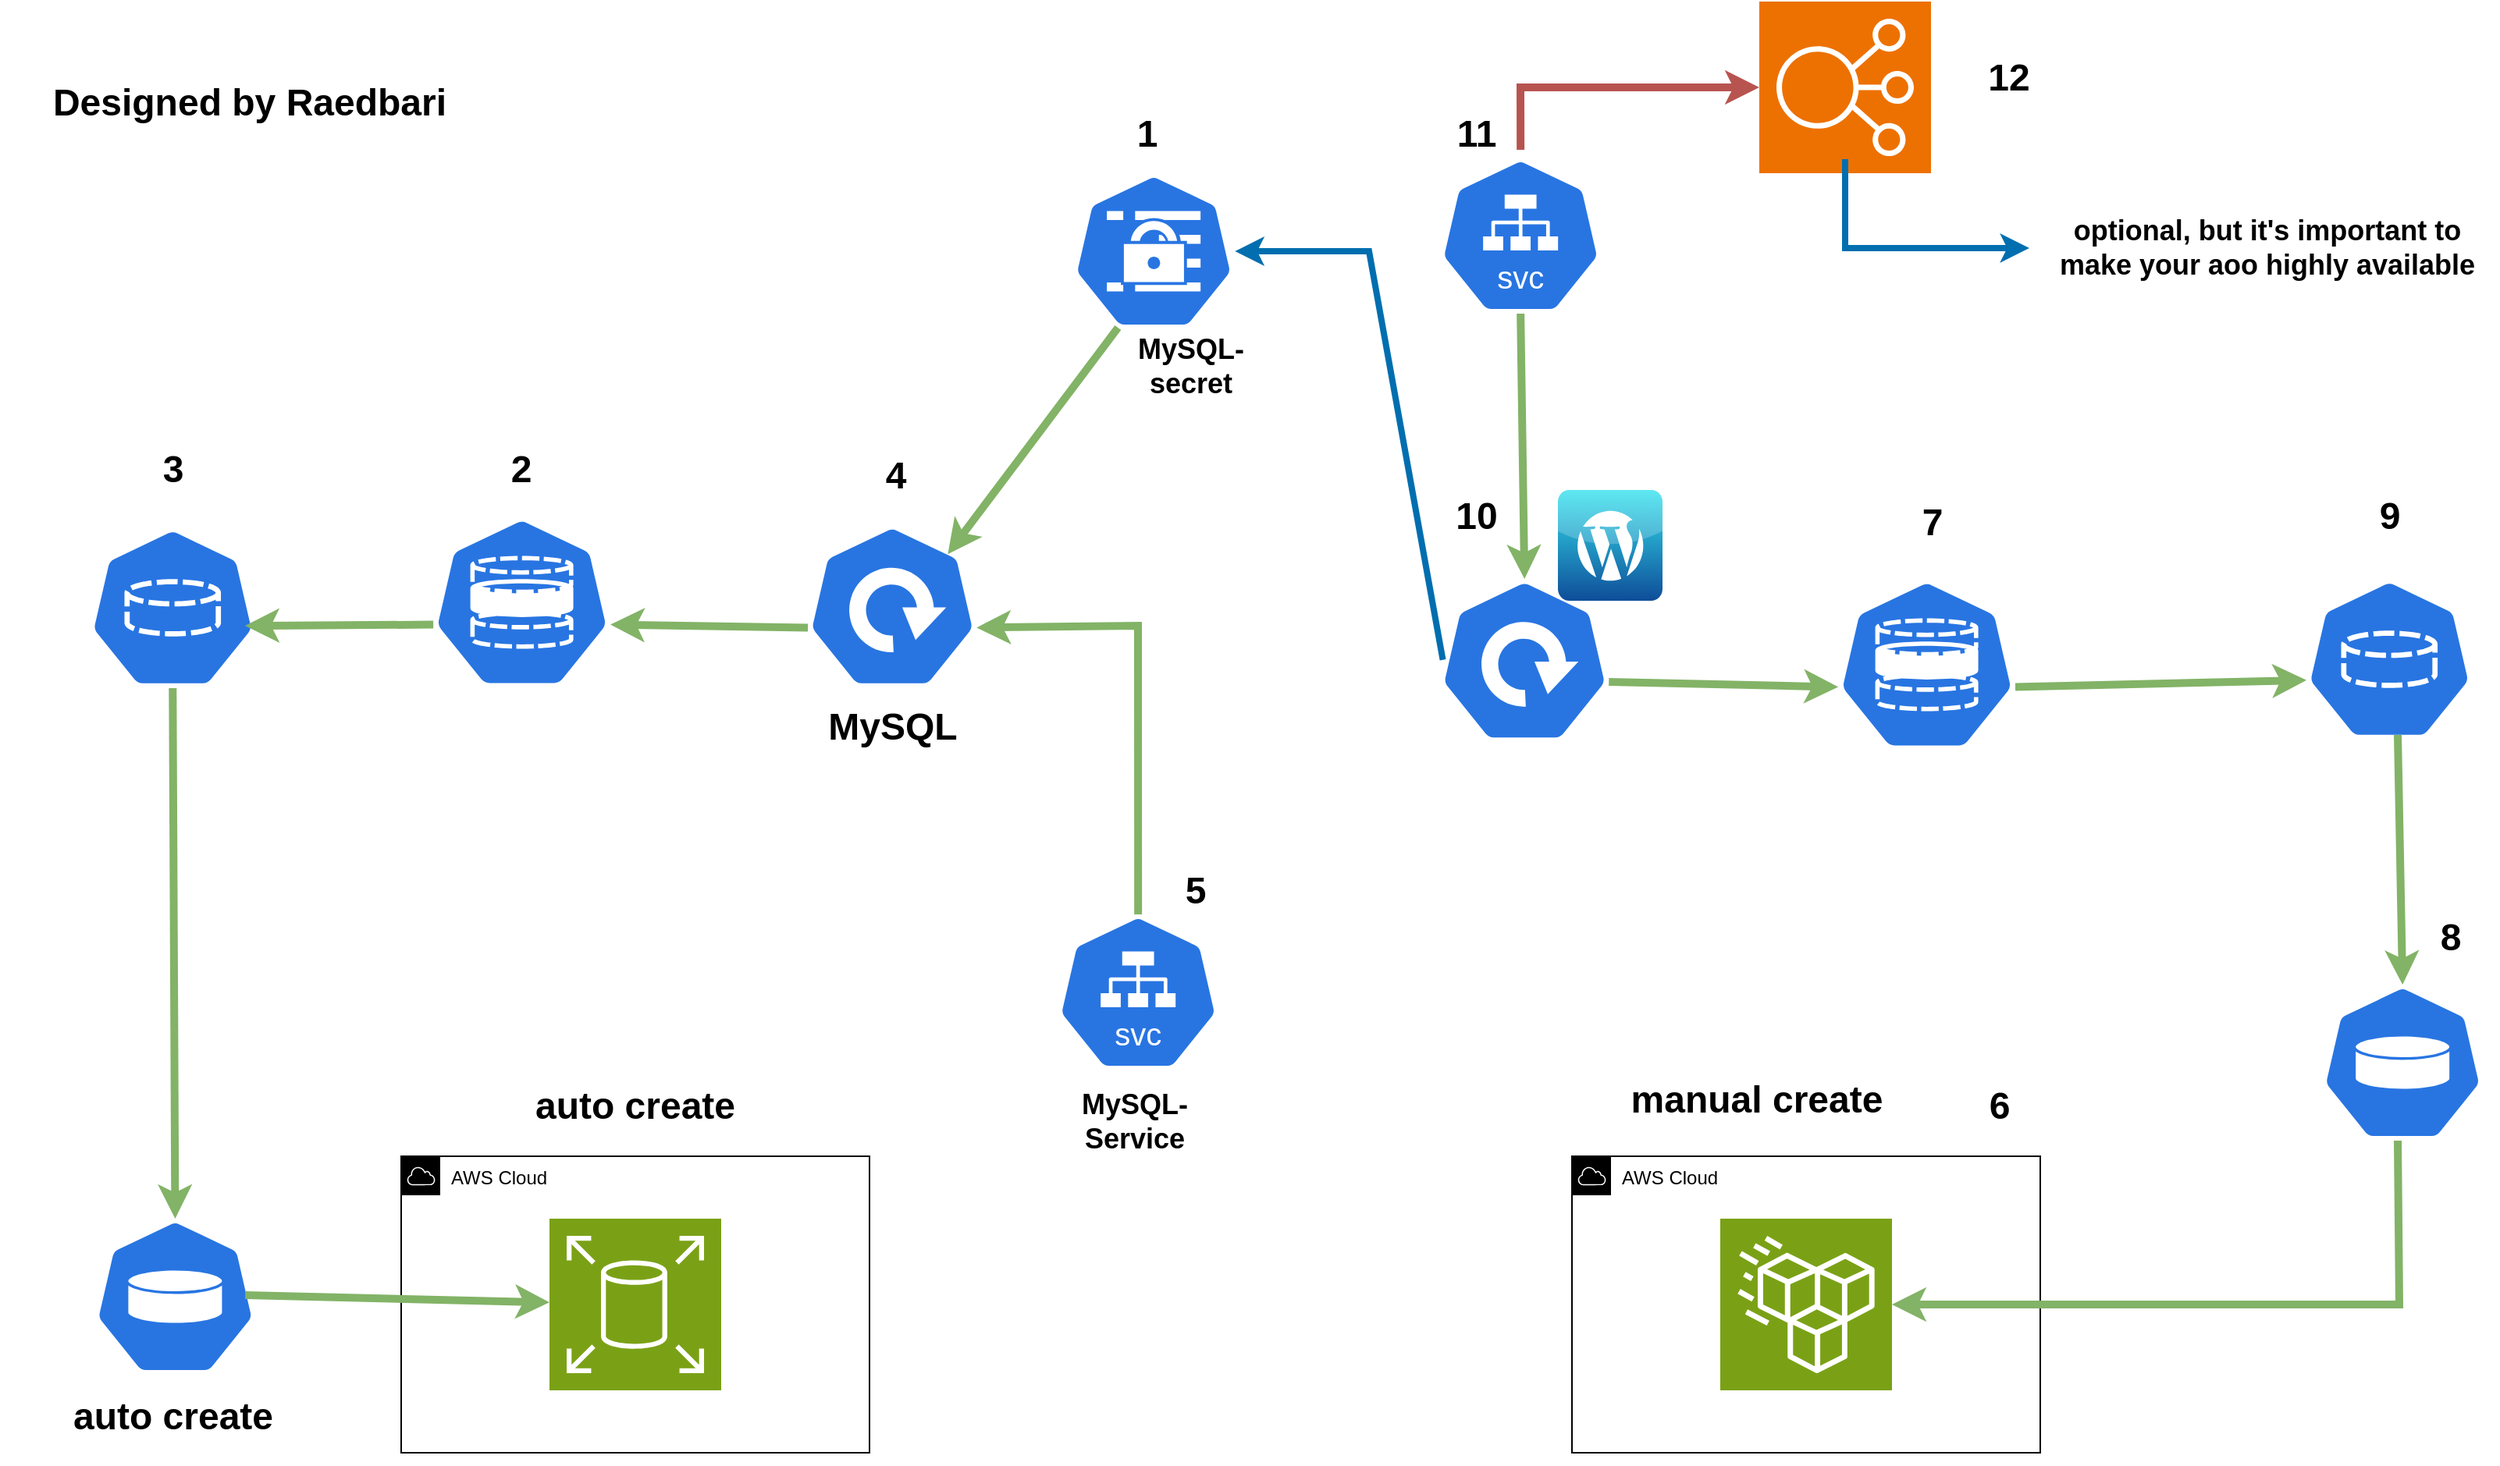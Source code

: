 <mxfile version="26.2.15">
  <diagram name="Page-1" id="SlouqHz9t57tUBAIp2SI">
    <mxGraphModel dx="2864" dy="1201" grid="0" gridSize="10" guides="1" tooltips="1" connect="1" arrows="1" fold="1" page="1" pageScale="1" pageWidth="827" pageHeight="1169" background="none" math="0" shadow="0">
      <root>
        <mxCell id="0" />
        <mxCell id="1" parent="0" />
        <mxCell id="y2m0b5eIsB9NYbV54bI8-1" value="" style="aspect=fixed;sketch=0;html=1;dashed=0;whitespace=wrap;verticalLabelPosition=bottom;verticalAlign=top;fillColor=#2875E2;strokeColor=#ffffff;points=[[0.005,0.63,0],[0.1,0.2,0],[0.9,0.2,0],[0.5,0,0],[0.995,0.63,0],[0.72,0.99,0],[0.5,1,0],[0.28,0.99,0]];shape=mxgraph.kubernetes.icon2;prIcon=secret" parent="1" vertex="1">
          <mxGeometry x="680" y="110" width="104.16" height="100" as="geometry" />
        </mxCell>
        <mxCell id="y2m0b5eIsB9NYbV54bI8-2" value="" style="aspect=fixed;sketch=0;html=1;dashed=0;whitespace=wrap;verticalLabelPosition=bottom;verticalAlign=top;fillColor=#2875E2;strokeColor=#ffffff;points=[[0.005,0.63,0],[0.1,0.2,0],[0.9,0.2,0],[0.5,0,0],[0.995,0.63,0],[0.72,0.99,0],[0.5,1,0],[0.28,0.99,0]];shape=mxgraph.kubernetes.icon2;prIcon=pv" parent="1" vertex="1">
          <mxGeometry x="53.12" y="780" width="104.17" height="100" as="geometry" />
        </mxCell>
        <mxCell id="y2m0b5eIsB9NYbV54bI8-3" value="" style="aspect=fixed;sketch=0;html=1;dashed=0;whitespace=wrap;verticalLabelPosition=bottom;verticalAlign=top;fillColor=#2875E2;strokeColor=#ffffff;points=[[0.005,0.63,0],[0.1,0.2,0],[0.9,0.2,0],[0.5,0,0],[0.995,0.63,0],[0.72,0.99,0],[0.5,1,0],[0.28,0.99,0]];shape=mxgraph.kubernetes.icon2;prIcon=pvc" parent="1" vertex="1">
          <mxGeometry x="50" y="337" width="107.29" height="103" as="geometry" />
        </mxCell>
        <mxCell id="y2m0b5eIsB9NYbV54bI8-5" value="" style="aspect=fixed;sketch=0;html=1;dashed=0;whitespace=wrap;verticalLabelPosition=bottom;verticalAlign=top;fillColor=#2875E2;strokeColor=#ffffff;points=[[0.005,0.63,0],[0.1,0.2,0],[0.9,0.2,0],[0.5,0,0],[0.995,0.63,0],[0.72,0.99,0],[0.5,1,0],[0.28,0.99,0]];shape=mxgraph.kubernetes.icon2;prIcon=deploy" parent="1" vertex="1">
          <mxGeometry x="510" y="335.2" width="109.17" height="104.8" as="geometry" />
        </mxCell>
        <mxCell id="y2m0b5eIsB9NYbV54bI8-6" value="" style="aspect=fixed;sketch=0;html=1;dashed=0;whitespace=wrap;verticalLabelPosition=bottom;verticalAlign=top;fillColor=#2875E2;strokeColor=#ffffff;points=[[0.005,0.63,0],[0.1,0.2,0],[0.9,0.2,0],[0.5,0,0],[0.995,0.63,0],[0.72,0.99,0],[0.5,1,0],[0.28,0.99,0]];shape=mxgraph.kubernetes.icon2;kubernetesLabel=1;prIcon=svc" parent="1" vertex="1">
          <mxGeometry x="670" y="585" width="104.17" height="100" as="geometry" />
        </mxCell>
        <mxCell id="y2m0b5eIsB9NYbV54bI8-7" value="" style="aspect=fixed;sketch=0;html=1;dashed=0;whitespace=wrap;verticalLabelPosition=bottom;verticalAlign=top;fillColor=#2875E2;strokeColor=#ffffff;points=[[0.005,0.63,0],[0.1,0.2,0],[0.9,0.2,0],[0.5,0,0],[0.995,0.63,0],[0.72,0.99,0],[0.5,1,0],[0.28,0.99,0]];shape=mxgraph.kubernetes.icon2;prIcon=sc" parent="1" vertex="1">
          <mxGeometry x="270" y="330.0" width="114.58" height="110" as="geometry" />
        </mxCell>
        <mxCell id="y2m0b5eIsB9NYbV54bI8-9" value="" style="aspect=fixed;sketch=0;html=1;dashed=0;whitespace=wrap;verticalLabelPosition=bottom;verticalAlign=top;fillColor=#2875E2;strokeColor=#ffffff;points=[[0.005,0.63,0],[0.1,0.2,0],[0.9,0.2,0],[0.5,0,0],[0.995,0.63,0],[0.72,0.99,0],[0.5,1,0],[0.28,0.99,0]];shape=mxgraph.kubernetes.icon2;prIcon=sc" parent="1" vertex="1">
          <mxGeometry x="1170" y="370" width="114.58" height="110" as="geometry" />
        </mxCell>
        <mxCell id="y2m0b5eIsB9NYbV54bI8-11" value="" style="endArrow=classic;html=1;rounded=0;entryX=0.826;entryY=0.18;entryDx=0;entryDy=0;entryPerimeter=0;exitX=0.28;exitY=0.99;exitDx=0;exitDy=0;exitPerimeter=0;fillColor=#d5e8d4;strokeColor=#82b366;strokeWidth=5;gradientColor=#97d077;" parent="1" source="y2m0b5eIsB9NYbV54bI8-1" target="y2m0b5eIsB9NYbV54bI8-5" edge="1">
          <mxGeometry width="50" height="50" relative="1" as="geometry">
            <mxPoint x="670" y="270" as="sourcePoint" />
            <mxPoint x="730" y="210" as="targetPoint" />
            <Array as="points" />
          </mxGeometry>
        </mxCell>
        <mxCell id="y2m0b5eIsB9NYbV54bI8-12" value="" style="endArrow=classic;html=1;rounded=0;entryX=0.932;entryY=0.612;entryDx=0;entryDy=0;entryPerimeter=0;exitX=0.005;exitY=0.63;exitDx=0;exitDy=0;exitPerimeter=0;fillColor=#d5e8d4;strokeColor=#82b366;strokeWidth=5;gradientColor=#97d077;" parent="1" source="y2m0b5eIsB9NYbV54bI8-7" target="y2m0b5eIsB9NYbV54bI8-3" edge="1">
          <mxGeometry width="50" height="50" relative="1" as="geometry">
            <mxPoint x="210" y="450" as="sourcePoint" />
            <mxPoint x="260" y="400" as="targetPoint" />
          </mxGeometry>
        </mxCell>
        <mxCell id="y2m0b5eIsB9NYbV54bI8-13" value="" style="endArrow=classic;html=1;rounded=0;exitX=0.005;exitY=0.63;exitDx=0;exitDy=0;exitPerimeter=0;entryX=0.995;entryY=0.63;entryDx=0;entryDy=0;entryPerimeter=0;fillColor=#d5e8d4;strokeColor=#82b366;strokeWidth=5;gradientColor=#97d077;" parent="1" source="y2m0b5eIsB9NYbV54bI8-5" target="y2m0b5eIsB9NYbV54bI8-7" edge="1">
          <mxGeometry width="50" height="50" relative="1" as="geometry">
            <mxPoint x="450" y="430" as="sourcePoint" />
            <mxPoint x="384" y="399" as="targetPoint" />
          </mxGeometry>
        </mxCell>
        <mxCell id="y2m0b5eIsB9NYbV54bI8-22" value="" style="endArrow=classic;html=1;rounded=0;entryX=0.5;entryY=0;entryDx=0;entryDy=0;entryPerimeter=0;exitX=0.5;exitY=1;exitDx=0;exitDy=0;exitPerimeter=0;fillColor=#d5e8d4;strokeColor=#82b366;strokeWidth=5;gradientColor=#97d077;" parent="1" source="y2m0b5eIsB9NYbV54bI8-3" target="y2m0b5eIsB9NYbV54bI8-2" edge="1">
          <mxGeometry width="50" height="50" relative="1" as="geometry">
            <mxPoint x="53.12" y="560" as="sourcePoint" />
            <mxPoint x="183.12" y="490" as="targetPoint" />
            <Array as="points" />
          </mxGeometry>
        </mxCell>
        <mxCell id="y2m0b5eIsB9NYbV54bI8-23" value="" style="endArrow=classic;html=1;rounded=0;exitX=0.5;exitY=0;exitDx=0;exitDy=0;exitPerimeter=0;entryX=0.995;entryY=0.63;entryDx=0;entryDy=0;entryPerimeter=0;fillColor=#d5e8d4;strokeColor=#82b366;strokeWidth=5;gradientColor=#97d077;" parent="1" source="y2m0b5eIsB9NYbV54bI8-6" target="y2m0b5eIsB9NYbV54bI8-5" edge="1">
          <mxGeometry width="50" height="50" relative="1" as="geometry">
            <mxPoint x="700" y="480" as="sourcePoint" />
            <mxPoint x="722" y="390" as="targetPoint" />
            <Array as="points">
              <mxPoint x="722" y="400" />
            </Array>
          </mxGeometry>
        </mxCell>
        <mxCell id="y2m0b5eIsB9NYbV54bI8-24" value="" style="aspect=fixed;sketch=0;html=1;dashed=0;whitespace=wrap;verticalLabelPosition=bottom;verticalAlign=top;fillColor=#2875E2;strokeColor=#ffffff;points=[[0.005,0.63,0],[0.1,0.2,0],[0.9,0.2,0],[0.5,0,0],[0.995,0.63,0],[0.72,0.99,0],[0.5,1,0],[0.28,0.99,0]];shape=mxgraph.kubernetes.icon2;kubernetesLabel=1;prIcon=svc" parent="1" vertex="1">
          <mxGeometry x="915" y="100" width="104.17" height="100" as="geometry" />
        </mxCell>
        <mxCell id="y2m0b5eIsB9NYbV54bI8-25" value="" style="aspect=fixed;sketch=0;html=1;dashed=0;whitespace=wrap;verticalLabelPosition=bottom;verticalAlign=top;fillColor=#2875E2;strokeColor=#ffffff;points=[[0.005,0.63,0],[0.1,0.2,0],[0.9,0.2,0],[0.5,0,0],[0.995,0.63,0],[0.72,0.99,0],[0.5,1,0],[0.28,0.99,0]];shape=mxgraph.kubernetes.icon2;prIcon=pv" parent="1" vertex="1">
          <mxGeometry x="1480" y="630" width="104.17" height="100" as="geometry" />
        </mxCell>
        <mxCell id="y2m0b5eIsB9NYbV54bI8-26" value="" style="aspect=fixed;sketch=0;html=1;dashed=0;whitespace=wrap;verticalLabelPosition=bottom;verticalAlign=top;fillColor=#2875E2;strokeColor=#ffffff;points=[[0.005,0.63,0],[0.1,0.2,0],[0.9,0.2,0],[0.5,0,0],[0.995,0.63,0],[0.72,0.99,0],[0.5,1,0],[0.28,0.99,0]];shape=mxgraph.kubernetes.icon2;prIcon=pvc" parent="1" vertex="1">
          <mxGeometry x="1470" y="370" width="107.29" height="103" as="geometry" />
        </mxCell>
        <mxCell id="y2m0b5eIsB9NYbV54bI8-27" value="" style="aspect=fixed;sketch=0;html=1;dashed=0;whitespace=wrap;verticalLabelPosition=bottom;verticalAlign=top;fillColor=#2875E2;strokeColor=#ffffff;points=[[0.005,0.63,0],[0.1,0.2,0],[0.9,0.2,0],[0.5,0,0],[0.995,0.63,0],[0.72,0.99,0],[0.5,1,0],[0.28,0.99,0]];shape=mxgraph.kubernetes.icon2;prIcon=deploy" parent="1" vertex="1">
          <mxGeometry x="915" y="370" width="109.17" height="104.8" as="geometry" />
        </mxCell>
        <mxCell id="y2m0b5eIsB9NYbV54bI8-29" value="AWS Cloud" style="points=[[0,0],[0.25,0],[0.5,0],[0.75,0],[1,0],[1,0.25],[1,0.5],[1,0.75],[1,1],[0.75,1],[0.5,1],[0.25,1],[0,1],[0,0.75],[0,0.5],[0,0.25]];outlineConnect=0;html=1;whiteSpace=wrap;fontSize=12;fontStyle=0;container=1;pointerEvents=0;collapsible=0;recursiveResize=0;shape=mxgraph.aws4.group;grIcon=mxgraph.aws4.group_aws_cloud;verticalAlign=top;align=left;spacingLeft=30;dashed=0;" parent="1" vertex="1">
          <mxGeometry x="1000" y="740" width="300" height="190" as="geometry" />
        </mxCell>
        <mxCell id="y2m0b5eIsB9NYbV54bI8-28" value="" style="sketch=0;points=[[0,0,0],[0.25,0,0],[0.5,0,0],[0.75,0,0],[1,0,0],[0,1,0],[0.25,1,0],[0.5,1,0],[0.75,1,0],[1,1,0],[0,0.25,0],[0,0.5,0],[0,0.75,0],[1,0.25,0],[1,0.5,0],[1,0.75,0]];outlineConnect=0;fontColor=#232F3E;fillColor=#7AA116;strokeColor=#ffffff;dashed=0;verticalLabelPosition=bottom;verticalAlign=top;align=center;html=1;fontSize=12;fontStyle=0;aspect=fixed;shape=mxgraph.aws4.resourceIcon;resIcon=mxgraph.aws4.efs_standard;" parent="y2m0b5eIsB9NYbV54bI8-29" vertex="1">
          <mxGeometry x="95" y="40" width="110" height="110" as="geometry" />
        </mxCell>
        <mxCell id="y2m0b5eIsB9NYbV54bI8-30" value="AWS Cloud" style="points=[[0,0],[0.25,0],[0.5,0],[0.75,0],[1,0],[1,0.25],[1,0.5],[1,0.75],[1,1],[0.75,1],[0.5,1],[0.25,1],[0,1],[0,0.75],[0,0.5],[0,0.25]];outlineConnect=0;html=1;whiteSpace=wrap;fontSize=12;fontStyle=0;container=1;pointerEvents=0;collapsible=0;recursiveResize=0;shape=mxgraph.aws4.group;grIcon=mxgraph.aws4.group_aws_cloud;verticalAlign=top;align=left;spacingLeft=30;dashed=0;" parent="1" vertex="1">
          <mxGeometry x="250.0" y="740" width="300" height="190" as="geometry" />
        </mxCell>
        <mxCell id="y2m0b5eIsB9NYbV54bI8-32" value="" style="sketch=0;points=[[0,0,0],[0.25,0,0],[0.5,0,0],[0.75,0,0],[1,0,0],[0,1,0],[0.25,1,0],[0.5,1,0],[0.75,1,0],[1,1,0],[0,0.25,0],[0,0.5,0],[0,0.75,0],[1,0.25,0],[1,0.5,0],[1,0.75,0]];outlineConnect=0;fontColor=#232F3E;fillColor=#7AA116;strokeColor=#ffffff;dashed=0;verticalLabelPosition=bottom;verticalAlign=top;align=center;html=1;fontSize=12;fontStyle=0;aspect=fixed;shape=mxgraph.aws4.resourceIcon;resIcon=mxgraph.aws4.elastic_block_store;" parent="y2m0b5eIsB9NYbV54bI8-30" vertex="1">
          <mxGeometry x="95.0" y="40" width="110" height="110" as="geometry" />
        </mxCell>
        <mxCell id="y2m0b5eIsB9NYbV54bI8-10" value="" style="endArrow=classic;html=1;rounded=0;fillColor=#d5e8d4;strokeColor=#82b366;strokeWidth=5;gradientColor=#97d077;exitX=0.931;exitY=0.49;exitDx=0;exitDy=0;exitPerimeter=0;" parent="1" source="y2m0b5eIsB9NYbV54bI8-2" target="y2m0b5eIsB9NYbV54bI8-32" edge="1">
          <mxGeometry width="50" height="50" relative="1" as="geometry">
            <mxPoint x="160.0" y="764.29" as="sourcePoint" />
            <mxPoint x="270" y="764" as="targetPoint" />
          </mxGeometry>
        </mxCell>
        <mxCell id="y2m0b5eIsB9NYbV54bI8-35" value="" style="endArrow=classic;html=1;rounded=0;entryX=1;entryY=0.5;entryDx=0;entryDy=0;entryPerimeter=0;exitX=0.28;exitY=0.99;exitDx=0;exitDy=0;exitPerimeter=0;fillColor=#d5e8d4;strokeColor=#82b366;strokeWidth=5;gradientColor=#97d077;" parent="1" target="y2m0b5eIsB9NYbV54bI8-28" edge="1">
          <mxGeometry width="50" height="50" relative="1" as="geometry">
            <mxPoint x="1529" y="730" as="sourcePoint" />
            <mxPoint x="1390" y="885" as="targetPoint" />
            <Array as="points">
              <mxPoint x="1530" y="835" />
            </Array>
          </mxGeometry>
        </mxCell>
        <mxCell id="y2m0b5eIsB9NYbV54bI8-36" value="" style="endArrow=classic;html=1;rounded=0;entryX=0.5;entryY=0;entryDx=0;entryDy=0;entryPerimeter=0;exitX=0.28;exitY=0.99;exitDx=0;exitDy=0;exitPerimeter=0;fillColor=#d5e8d4;strokeColor=#82b366;strokeWidth=5;gradientColor=#97d077;" parent="1" target="y2m0b5eIsB9NYbV54bI8-25" edge="1">
          <mxGeometry width="50" height="50" relative="1" as="geometry">
            <mxPoint x="1529" y="470" as="sourcePoint" />
            <mxPoint x="1390" y="625" as="targetPoint" />
            <Array as="points" />
          </mxGeometry>
        </mxCell>
        <mxCell id="y2m0b5eIsB9NYbV54bI8-37" value="" style="endArrow=classic;html=1;rounded=0;exitX=0.995;exitY=0.63;exitDx=0;exitDy=0;exitPerimeter=0;fillColor=#d5e8d4;strokeColor=#82b366;strokeWidth=5;gradientColor=#97d077;entryX=0.005;entryY=0.63;entryDx=0;entryDy=0;entryPerimeter=0;" parent="1" source="y2m0b5eIsB9NYbV54bI8-9" target="y2m0b5eIsB9NYbV54bI8-26" edge="1">
          <mxGeometry width="50" height="50" relative="1" as="geometry">
            <mxPoint x="1480" y="430" as="sourcePoint" />
            <mxPoint x="1470" y="425" as="targetPoint" />
            <Array as="points" />
          </mxGeometry>
        </mxCell>
        <mxCell id="y2m0b5eIsB9NYbV54bI8-38" value="" style="endArrow=classic;html=1;rounded=0;exitX=0.995;exitY=0.63;exitDx=0;exitDy=0;exitPerimeter=0;fillColor=#d5e8d4;strokeColor=#82b366;strokeWidth=5;gradientColor=#97d077;entryX=0.005;entryY=0.63;entryDx=0;entryDy=0;entryPerimeter=0;" parent="1" source="y2m0b5eIsB9NYbV54bI8-27" target="y2m0b5eIsB9NYbV54bI8-9" edge="1">
          <mxGeometry width="50" height="50" relative="1" as="geometry">
            <mxPoint x="1010" y="440" as="sourcePoint" />
            <mxPoint x="1140" y="440" as="targetPoint" />
            <Array as="points" />
          </mxGeometry>
        </mxCell>
        <mxCell id="y2m0b5eIsB9NYbV54bI8-39" value="" style="endArrow=classic;html=1;rounded=0;fillColor=#d5e8d4;strokeColor=#82b366;strokeWidth=5;gradientColor=#97d077;entryX=0.5;entryY=0;entryDx=0;entryDy=0;entryPerimeter=0;exitX=0.5;exitY=1;exitDx=0;exitDy=0;exitPerimeter=0;" parent="1" source="y2m0b5eIsB9NYbV54bI8-24" target="y2m0b5eIsB9NYbV54bI8-27" edge="1">
          <mxGeometry width="50" height="50" relative="1" as="geometry">
            <mxPoint x="970" y="210" as="sourcePoint" />
            <mxPoint x="1157" y="200" as="targetPoint" />
            <Array as="points" />
          </mxGeometry>
        </mxCell>
        <mxCell id="y2m0b5eIsB9NYbV54bI8-40" value="" style="sketch=0;points=[[0,0,0],[0.25,0,0],[0.5,0,0],[0.75,0,0],[1,0,0],[0,1,0],[0.25,1,0],[0.5,1,0],[0.75,1,0],[1,1,0],[0,0.25,0],[0,0.5,0],[0,0.75,0],[1,0.25,0],[1,0.5,0],[1,0.75,0]];outlineConnect=0;fontColor=#232F3E;fillColor=#ED7100;strokeColor=#ffffff;dashed=0;verticalLabelPosition=bottom;verticalAlign=top;align=center;html=1;fontSize=12;fontStyle=0;aspect=fixed;shape=mxgraph.aws4.resourceIcon;resIcon=mxgraph.aws4.elastic_load_balancing;" parent="1" vertex="1">
          <mxGeometry x="1120" width="110" height="110" as="geometry" />
        </mxCell>
        <mxCell id="y2m0b5eIsB9NYbV54bI8-41" value="" style="endArrow=classic;html=1;rounded=0;fillColor=#f8cecc;strokeColor=#b85450;strokeWidth=5;exitX=0.5;exitY=0;exitDx=0;exitDy=0;exitPerimeter=0;" parent="1" edge="1">
          <mxGeometry width="50" height="50" relative="1" as="geometry">
            <mxPoint x="967.085" y="95" as="sourcePoint" />
            <mxPoint x="1120" y="55" as="targetPoint" />
            <Array as="points">
              <mxPoint x="967" y="55" />
            </Array>
          </mxGeometry>
        </mxCell>
        <mxCell id="y2m0b5eIsB9NYbV54bI8-42" value="" style="endArrow=classic;html=1;rounded=0;fillColor=#1ba1e2;strokeColor=#006EAF;strokeWidth=4;exitX=0.021;exitY=0.495;exitDx=0;exitDy=0;exitPerimeter=0;" parent="1" source="y2m0b5eIsB9NYbV54bI8-27" target="y2m0b5eIsB9NYbV54bI8-1" edge="1">
          <mxGeometry width="50" height="50" relative="1" as="geometry">
            <mxPoint x="810.085" y="360" as="sourcePoint" />
            <mxPoint x="963" y="320" as="targetPoint" />
            <Array as="points">
              <mxPoint x="870" y="160" />
            </Array>
          </mxGeometry>
        </mxCell>
        <mxCell id="y2m0b5eIsB9NYbV54bI8-47" value="&lt;h1&gt;Designed by Raedbari&lt;/h1&gt;" style="text;html=1;align=center;verticalAlign=middle;whiteSpace=wrap;rounded=0;" parent="1" vertex="1">
          <mxGeometry x="20.0" y="10" width="266.35" height="110" as="geometry" />
        </mxCell>
        <mxCell id="y2m0b5eIsB9NYbV54bI8-48" value="" style="dashed=0;outlineConnect=0;html=1;align=center;labelPosition=center;verticalLabelPosition=bottom;verticalAlign=top;shape=mxgraph.webicons.wordpress;fillColor=#35E2EE;gradientColor=#0E4D99" parent="1" vertex="1">
          <mxGeometry x="991" y="313" width="67" height="71" as="geometry" />
        </mxCell>
        <mxCell id="pNRw2VLautS-Kqw2E0w1-1" value="&lt;h1&gt;1&lt;/h1&gt;" style="text;html=1;align=center;verticalAlign=middle;whiteSpace=wrap;rounded=0;" parent="1" vertex="1">
          <mxGeometry x="698" y="70" width="60" height="30" as="geometry" />
        </mxCell>
        <mxCell id="pNRw2VLautS-Kqw2E0w1-2" value="&lt;h1&gt;2&lt;/h1&gt;" style="text;html=1;align=center;verticalAlign=middle;whiteSpace=wrap;rounded=0;" parent="1" vertex="1">
          <mxGeometry x="297.29" y="285" width="60" height="30" as="geometry" />
        </mxCell>
        <mxCell id="pNRw2VLautS-Kqw2E0w1-3" value="&lt;h1&gt;3&lt;/h1&gt;" style="text;html=1;align=center;verticalAlign=middle;whiteSpace=wrap;rounded=0;" parent="1" vertex="1">
          <mxGeometry x="73.65" y="285" width="60" height="30" as="geometry" />
        </mxCell>
        <mxCell id="pNRw2VLautS-Kqw2E0w1-4" value="&lt;h1&gt;4&lt;/h1&gt;" style="text;html=1;align=center;verticalAlign=middle;whiteSpace=wrap;rounded=0;" parent="1" vertex="1">
          <mxGeometry x="537" y="289" width="60" height="30" as="geometry" />
        </mxCell>
        <mxCell id="pNRw2VLautS-Kqw2E0w1-5" value="&lt;h1&gt;5&lt;/h1&gt;" style="text;html=1;align=center;verticalAlign=middle;whiteSpace=wrap;rounded=0;" parent="1" vertex="1">
          <mxGeometry x="729" y="555" width="60" height="30" as="geometry" />
        </mxCell>
        <mxCell id="pNRw2VLautS-Kqw2E0w1-6" value="&lt;h1&gt;auto create&lt;/h1&gt;" style="text;html=1;align=center;verticalAlign=middle;whiteSpace=wrap;rounded=0;rotation=0;" parent="1" vertex="1">
          <mxGeometry x="-6.35" y="890" width="220" height="34" as="geometry" />
        </mxCell>
        <mxCell id="pNRw2VLautS-Kqw2E0w1-7" value="&lt;h1&gt;auto create&lt;/h1&gt;" style="text;html=1;align=center;verticalAlign=middle;whiteSpace=wrap;rounded=0;" parent="1" vertex="1">
          <mxGeometry x="290" y="691" width="220" height="34" as="geometry" />
        </mxCell>
        <mxCell id="pNRw2VLautS-Kqw2E0w1-9" value="&lt;h1&gt;7&lt;/h1&gt;" style="text;html=1;align=center;verticalAlign=middle;whiteSpace=wrap;rounded=0;" parent="1" vertex="1">
          <mxGeometry x="1201" y="319" width="60" height="30" as="geometry" />
        </mxCell>
        <mxCell id="pNRw2VLautS-Kqw2E0w1-10" value="&lt;h1&gt;8&lt;span style=&quot;color: rgba(0, 0, 0, 0); font-family: monospace; font-size: 0px; text-align: start; text-wrap-mode: nowrap; background-color: transparent; font-weight: normal;&quot;&gt;%3CmxGraphModel%3E%3Croot%3E%3CmxCell%20id%3D%220%22%2F%3E%3CmxCell%20id%3D%221%22%20parent%3D%220%22%2F%3E%3CmxCell%20id%3D%222%22%20value%3D%22%26lt%3Bh1%26gt%3B4%26lt%3B%2Fh1%26gt%3B%22%20style%3D%22text%3Bhtml%3D1%3Balign%3Dcenter%3BverticalAlign%3Dmiddle%3BwhiteSpace%3Dwrap%3Brounded%3D0%3B%22%20vertex%3D%221%22%20parent%3D%221%22%3E%3CmxGeometry%20x%3D%22537%22%20y%3D%22289%22%20width%3D%2260%22%20height%3D%2230%22%20as%3D%22geometry%22%2F%3E%3C%2FmxCell%3E%3C%2Froot%3E%3C%2FmxGraphModel%3E&lt;/span&gt;&lt;/h1&gt;" style="text;html=1;align=center;verticalAlign=middle;whiteSpace=wrap;rounded=0;" parent="1" vertex="1">
          <mxGeometry x="1533" y="585" width="60" height="30" as="geometry" />
        </mxCell>
        <mxCell id="pNRw2VLautS-Kqw2E0w1-11" value="&lt;h1&gt;6&lt;/h1&gt;" style="text;html=1;align=center;verticalAlign=middle;whiteSpace=wrap;rounded=0;" parent="1" vertex="1">
          <mxGeometry x="1244" y="693" width="60" height="30" as="geometry" />
        </mxCell>
        <mxCell id="pNRw2VLautS-Kqw2E0w1-12" value="&lt;h1&gt;9&lt;/h1&gt;" style="text;html=1;align=center;verticalAlign=middle;whiteSpace=wrap;rounded=0;" parent="1" vertex="1">
          <mxGeometry x="1493.65" y="315" width="60" height="30" as="geometry" />
        </mxCell>
        <mxCell id="pNRw2VLautS-Kqw2E0w1-13" value="&lt;h1&gt;10&lt;/h1&gt;" style="text;html=1;align=center;verticalAlign=middle;whiteSpace=wrap;rounded=0;" parent="1" vertex="1">
          <mxGeometry x="909" y="315" width="60" height="30" as="geometry" />
        </mxCell>
        <mxCell id="pNRw2VLautS-Kqw2E0w1-14" value="&lt;h1&gt;11&lt;span style=&quot;color: rgba(0, 0, 0, 0); font-family: monospace; font-size: 0px; text-align: start; text-wrap-mode: nowrap; background-color: transparent; font-weight: normal;&quot;&gt;%3CmxGraphModel%3E%3Croot%3E%3CmxCell%20id%3D%220%22%2F%3E%3CmxCell%20id%3D%221%22%20parent%3D%220%22%2F%3E%3CmxCell%20id%3D%222%22%20value%3D%22%26lt%3Bh1%26gt%3B4%26lt%3B%2Fh1%26gt%3B%22%20style%3D%22text%3Bhtml%3D1%3Balign%3Dcenter%3BverticalAlign%3Dmiddle%3BwhiteSpace%3Dwrap%3Brounded%3D0%3B%22%20vertex%3D%221%22%20parent%3D%221%22%3E%3CmxGeometry%20x%3D%22537%22%20y%3D%22289%22%20width%3D%2260%22%20height%3D%2230%22%20as%3D%22geometry%22%2F%3E%3C%2FmxCell%3E%3C%2Froot%3E%3C%2FmxGraphModel%3E&lt;/span&gt;&lt;/h1&gt;" style="text;html=1;align=center;verticalAlign=middle;whiteSpace=wrap;rounded=0;" parent="1" vertex="1">
          <mxGeometry x="909" y="70" width="60" height="30" as="geometry" />
        </mxCell>
        <mxCell id="pNRw2VLautS-Kqw2E0w1-15" value="&lt;h1&gt;12&lt;/h1&gt;" style="text;html=1;align=center;verticalAlign=middle;whiteSpace=wrap;rounded=0;" parent="1" vertex="1">
          <mxGeometry x="1250" y="34" width="60" height="30" as="geometry" />
        </mxCell>
        <mxCell id="pNRw2VLautS-Kqw2E0w1-16" value="&lt;h1&gt;manual create&lt;/h1&gt;" style="text;html=1;align=center;verticalAlign=middle;whiteSpace=wrap;rounded=0;" parent="1" vertex="1">
          <mxGeometry x="1007" y="680" width="223" height="47" as="geometry" />
        </mxCell>
        <mxCell id="pNRw2VLautS-Kqw2E0w1-18" value="" style="endArrow=classic;html=1;rounded=0;exitX=0.5;exitY=1;exitDx=0;exitDy=0;exitPerimeter=0;fillColor=#1ba1e2;strokeColor=#006EAF;strokeWidth=4;" parent="1" edge="1">
          <mxGeometry width="50" height="50" relative="1" as="geometry">
            <mxPoint x="1175" y="101" as="sourcePoint" />
            <mxPoint x="1293" y="158" as="targetPoint" />
            <Array as="points">
              <mxPoint x="1175" y="158" />
            </Array>
          </mxGeometry>
        </mxCell>
        <mxCell id="pNRw2VLautS-Kqw2E0w1-20" value="&lt;h2&gt;optional, but it&#39;s important to make your aoo highly available&lt;/h2&gt;" style="text;html=1;align=center;verticalAlign=middle;whiteSpace=wrap;rounded=0;fontFamily=Helvetica;fontSize=12;" parent="1" vertex="1">
          <mxGeometry x="1307.17" y="116" width="277" height="84" as="geometry" />
        </mxCell>
        <mxCell id="pNRw2VLautS-Kqw2E0w1-21" value="&lt;h1&gt;MySQL&lt;/h1&gt;" style="text;html=1;align=center;verticalAlign=middle;whiteSpace=wrap;rounded=0;" parent="1" vertex="1">
          <mxGeometry x="534.58" y="450" width="60" height="30" as="geometry" />
        </mxCell>
        <mxCell id="pNRw2VLautS-Kqw2E0w1-23" value="&lt;h2&gt;MySQL-secret&lt;/h2&gt;" style="text;html=1;align=center;verticalAlign=middle;whiteSpace=wrap;rounded=0;" parent="1" vertex="1">
          <mxGeometry x="699" y="219" width="114" height="30" as="geometry" />
        </mxCell>
        <mxCell id="pNRw2VLautS-Kqw2E0w1-24" value="&lt;h2&gt;MySQL-Service&lt;/h2&gt;" style="text;html=1;align=center;verticalAlign=middle;whiteSpace=wrap;rounded=0;" parent="1" vertex="1">
          <mxGeometry x="690" y="703" width="60" height="30" as="geometry" />
        </mxCell>
      </root>
    </mxGraphModel>
  </diagram>
</mxfile>
